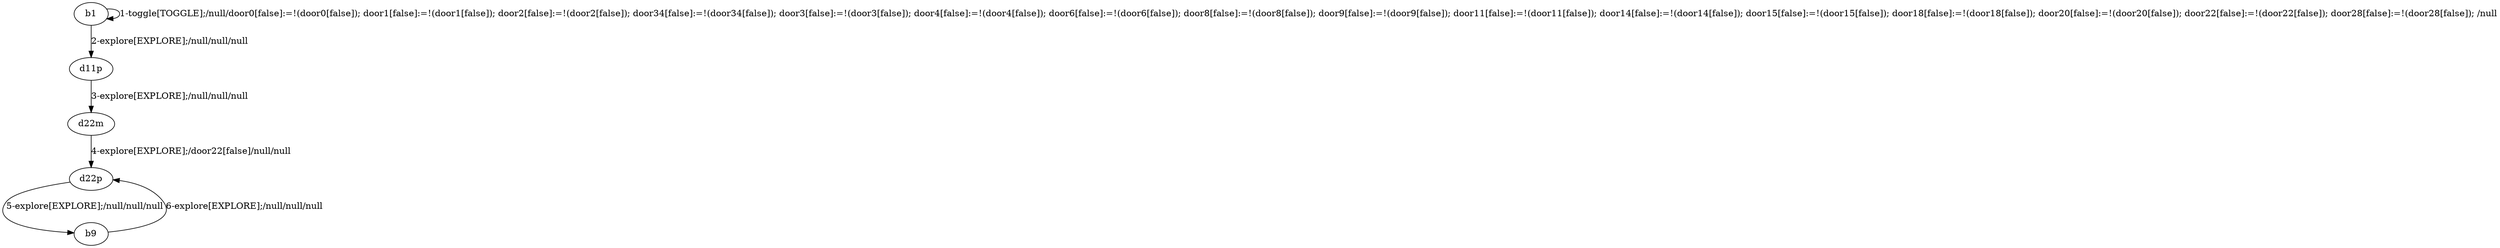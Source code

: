 # Total number of goals covered by this test: 2
# b9 --> d22p
# d22p --> b9

digraph g {
"b1" -> "b1" [label = "1-toggle[TOGGLE];/null/door0[false]:=!(door0[false]); door1[false]:=!(door1[false]); door2[false]:=!(door2[false]); door34[false]:=!(door34[false]); door3[false]:=!(door3[false]); door4[false]:=!(door4[false]); door6[false]:=!(door6[false]); door8[false]:=!(door8[false]); door9[false]:=!(door9[false]); door11[false]:=!(door11[false]); door14[false]:=!(door14[false]); door15[false]:=!(door15[false]); door18[false]:=!(door18[false]); door20[false]:=!(door20[false]); door22[false]:=!(door22[false]); door28[false]:=!(door28[false]); /null"];
"b1" -> "d11p" [label = "2-explore[EXPLORE];/null/null/null"];
"d11p" -> "d22m" [label = "3-explore[EXPLORE];/null/null/null"];
"d22m" -> "d22p" [label = "4-explore[EXPLORE];/door22[false]/null/null"];
"d22p" -> "b9" [label = "5-explore[EXPLORE];/null/null/null"];
"b9" -> "d22p" [label = "6-explore[EXPLORE];/null/null/null"];
}